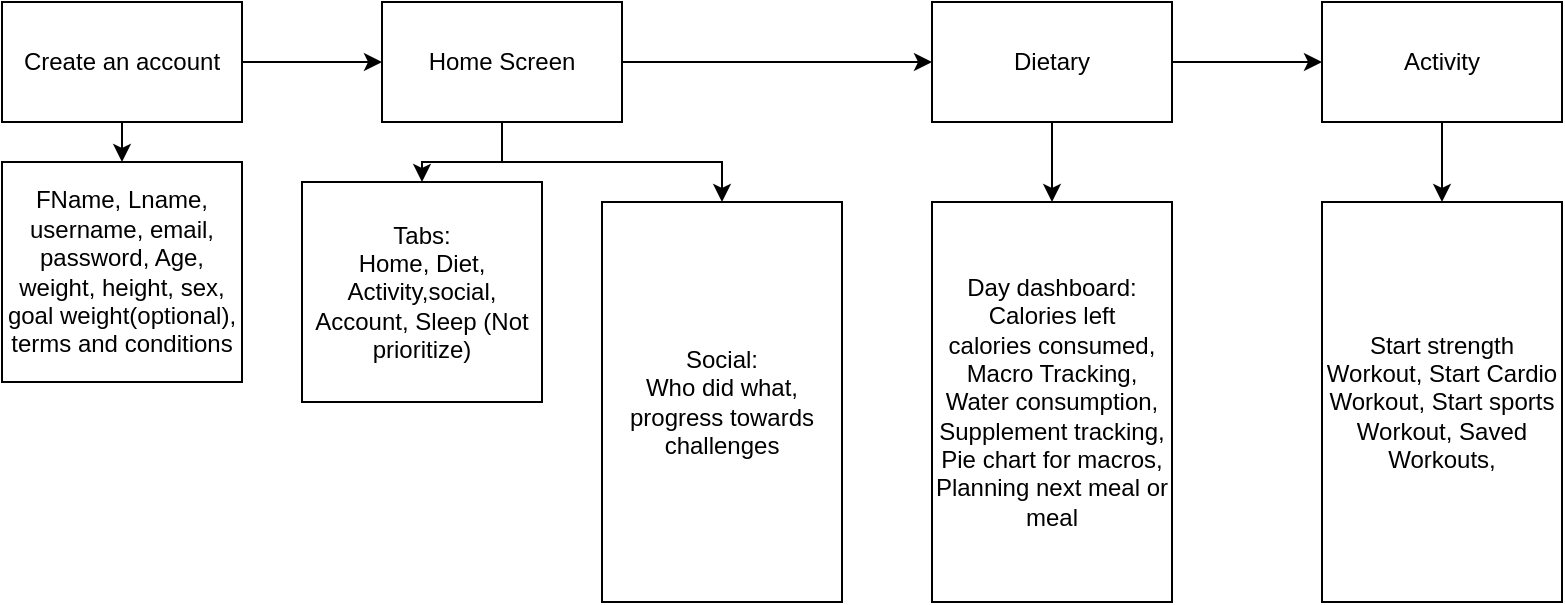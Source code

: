 <mxfile>
    <diagram name="Page-1" id="N5_klAjIhM02fuecN23v">
        <mxGraphModel dx="2685" dy="1139" grid="1" gridSize="10" guides="1" tooltips="1" connect="1" arrows="1" fold="1" page="1" pageScale="1" pageWidth="850" pageHeight="1100" math="0" shadow="0">
            <root>
                <mxCell id="0"/>
                <mxCell id="1" parent="0"/>
                <mxCell id="izLtd9X2JIcn886cQN69-3" style="edgeStyle=orthogonalEdgeStyle;rounded=0;orthogonalLoop=1;jettySize=auto;html=1;exitX=0.5;exitY=1;exitDx=0;exitDy=0;entryX=0.5;entryY=0;entryDx=0;entryDy=0;" parent="1" source="izLtd9X2JIcn886cQN69-1" target="izLtd9X2JIcn886cQN69-2" edge="1">
                    <mxGeometry relative="1" as="geometry"/>
                </mxCell>
                <mxCell id="izLtd9X2JIcn886cQN69-5" style="edgeStyle=orthogonalEdgeStyle;rounded=0;orthogonalLoop=1;jettySize=auto;html=1;entryX=0;entryY=0.5;entryDx=0;entryDy=0;" parent="1" source="izLtd9X2JIcn886cQN69-1" target="izLtd9X2JIcn886cQN69-4" edge="1">
                    <mxGeometry relative="1" as="geometry"/>
                </mxCell>
                <mxCell id="izLtd9X2JIcn886cQN69-1" value="Create an account" style="rounded=0;whiteSpace=wrap;html=1;" parent="1" vertex="1">
                    <mxGeometry x="-100" y="60" width="120" height="60" as="geometry"/>
                </mxCell>
                <mxCell id="izLtd9X2JIcn886cQN69-2" value="FName, Lname, username, email, password, Age, weight, height, sex, goal weight(optional), terms and conditions" style="rounded=0;whiteSpace=wrap;html=1;" parent="1" vertex="1">
                    <mxGeometry x="-100" y="140" width="120" height="110" as="geometry"/>
                </mxCell>
                <mxCell id="izLtd9X2JIcn886cQN69-8" style="edgeStyle=orthogonalEdgeStyle;rounded=0;orthogonalLoop=1;jettySize=auto;html=1;" parent="1" source="izLtd9X2JIcn886cQN69-4" target="izLtd9X2JIcn886cQN69-6" edge="1">
                    <mxGeometry relative="1" as="geometry"/>
                </mxCell>
                <mxCell id="izLtd9X2JIcn886cQN69-10" style="edgeStyle=orthogonalEdgeStyle;rounded=0;orthogonalLoop=1;jettySize=auto;html=1;entryX=0.5;entryY=0;entryDx=0;entryDy=0;" parent="1" source="izLtd9X2JIcn886cQN69-4" target="izLtd9X2JIcn886cQN69-9" edge="1">
                    <mxGeometry relative="1" as="geometry"/>
                </mxCell>
                <mxCell id="izLtd9X2JIcn886cQN69-12" style="edgeStyle=orthogonalEdgeStyle;rounded=0;orthogonalLoop=1;jettySize=auto;html=1;entryX=0;entryY=0.5;entryDx=0;entryDy=0;" parent="1" source="izLtd9X2JIcn886cQN69-4" target="izLtd9X2JIcn886cQN69-11" edge="1">
                    <mxGeometry relative="1" as="geometry"/>
                </mxCell>
                <mxCell id="izLtd9X2JIcn886cQN69-4" value="Home Screen" style="rounded=0;whiteSpace=wrap;html=1;" parent="1" vertex="1">
                    <mxGeometry x="90" y="60" width="120" height="60" as="geometry"/>
                </mxCell>
                <mxCell id="izLtd9X2JIcn886cQN69-6" value="&lt;div&gt;Tabs:&lt;/div&gt;&lt;div&gt;Home, Diet, Activity,social, Account, Sleep (Not prioritize)&lt;br&gt;&lt;/div&gt;" style="rounded=0;whiteSpace=wrap;html=1;" parent="1" vertex="1">
                    <mxGeometry x="50" y="150" width="120" height="110" as="geometry"/>
                </mxCell>
                <mxCell id="izLtd9X2JIcn886cQN69-9" value="&lt;div&gt;Social:&lt;/div&gt;&lt;div&gt;Who did what, progress towards challenges&lt;br&gt;&lt;/div&gt;" style="rounded=0;whiteSpace=wrap;html=1;" parent="1" vertex="1">
                    <mxGeometry x="200" y="160" width="120" height="200" as="geometry"/>
                </mxCell>
                <mxCell id="izLtd9X2JIcn886cQN69-14" style="edgeStyle=orthogonalEdgeStyle;rounded=0;orthogonalLoop=1;jettySize=auto;html=1;entryX=0.5;entryY=0;entryDx=0;entryDy=0;" parent="1" source="izLtd9X2JIcn886cQN69-11" target="izLtd9X2JIcn886cQN69-13" edge="1">
                    <mxGeometry relative="1" as="geometry"/>
                </mxCell>
                <mxCell id="izLtd9X2JIcn886cQN69-16" style="edgeStyle=orthogonalEdgeStyle;rounded=0;orthogonalLoop=1;jettySize=auto;html=1;entryX=0;entryY=0.5;entryDx=0;entryDy=0;" parent="1" source="izLtd9X2JIcn886cQN69-11" target="izLtd9X2JIcn886cQN69-15" edge="1">
                    <mxGeometry relative="1" as="geometry"/>
                </mxCell>
                <mxCell id="izLtd9X2JIcn886cQN69-11" value="Dietary" style="rounded=0;whiteSpace=wrap;html=1;" parent="1" vertex="1">
                    <mxGeometry x="365" y="60" width="120" height="60" as="geometry"/>
                </mxCell>
                <mxCell id="izLtd9X2JIcn886cQN69-13" value="&lt;div&gt;Day dashboard:&lt;/div&gt;&lt;div&gt;Calories left&lt;/div&gt;&lt;div&gt;calories consumed, Macro Tracking, Water consumption, Supplement tracking, Pie chart for macros, &lt;br&gt;&lt;/div&gt;Planning next meal or meal " style="rounded=0;whiteSpace=wrap;html=1;" parent="1" vertex="1">
                    <mxGeometry x="365" y="160" width="120" height="200" as="geometry"/>
                </mxCell>
                <mxCell id="izLtd9X2JIcn886cQN69-18" style="edgeStyle=orthogonalEdgeStyle;rounded=0;orthogonalLoop=1;jettySize=auto;html=1;entryX=0.5;entryY=0;entryDx=0;entryDy=0;" parent="1" source="izLtd9X2JIcn886cQN69-15" target="izLtd9X2JIcn886cQN69-17" edge="1">
                    <mxGeometry relative="1" as="geometry"/>
                </mxCell>
                <mxCell id="izLtd9X2JIcn886cQN69-15" value="Activity" style="rounded=0;whiteSpace=wrap;html=1;" parent="1" vertex="1">
                    <mxGeometry x="560" y="60" width="120" height="60" as="geometry"/>
                </mxCell>
                <mxCell id="izLtd9X2JIcn886cQN69-17" value="Start strength Workout, Start Cardio Workout, Start sports Workout, Saved Workouts, " style="rounded=0;whiteSpace=wrap;html=1;" parent="1" vertex="1">
                    <mxGeometry x="560" y="160" width="120" height="200" as="geometry"/>
                </mxCell>
            </root>
        </mxGraphModel>
    </diagram>
</mxfile>